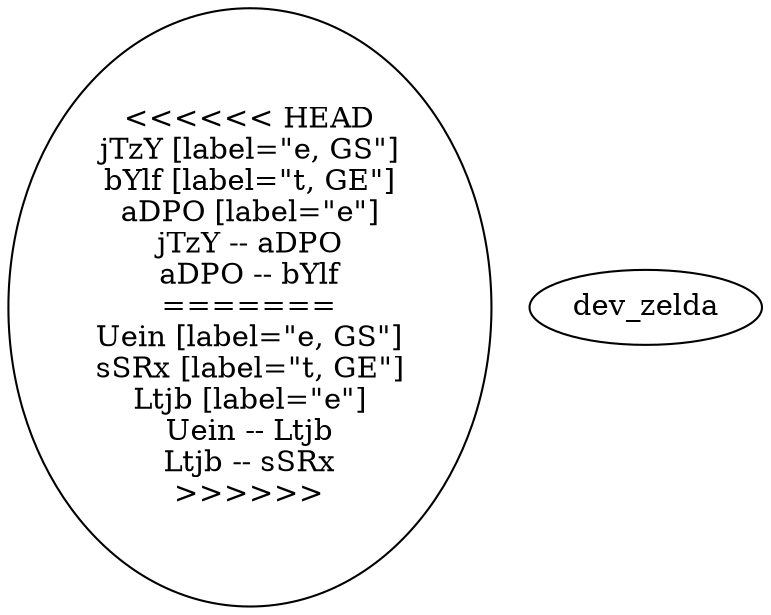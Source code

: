 graph {
<<<<<<< HEAD
jTzY [label="e, GS"]
bYlf [label="t, GE"]
aDPO [label="e"]
jTzY -- aDPO
aDPO -- bYlf
=======
Uein [label="e, GS"]
sSRx [label="t, GE"]
Ltjb [label="e"]
Uein -- Ltjb
Ltjb -- sSRx
>>>>>>> dev_zelda
}